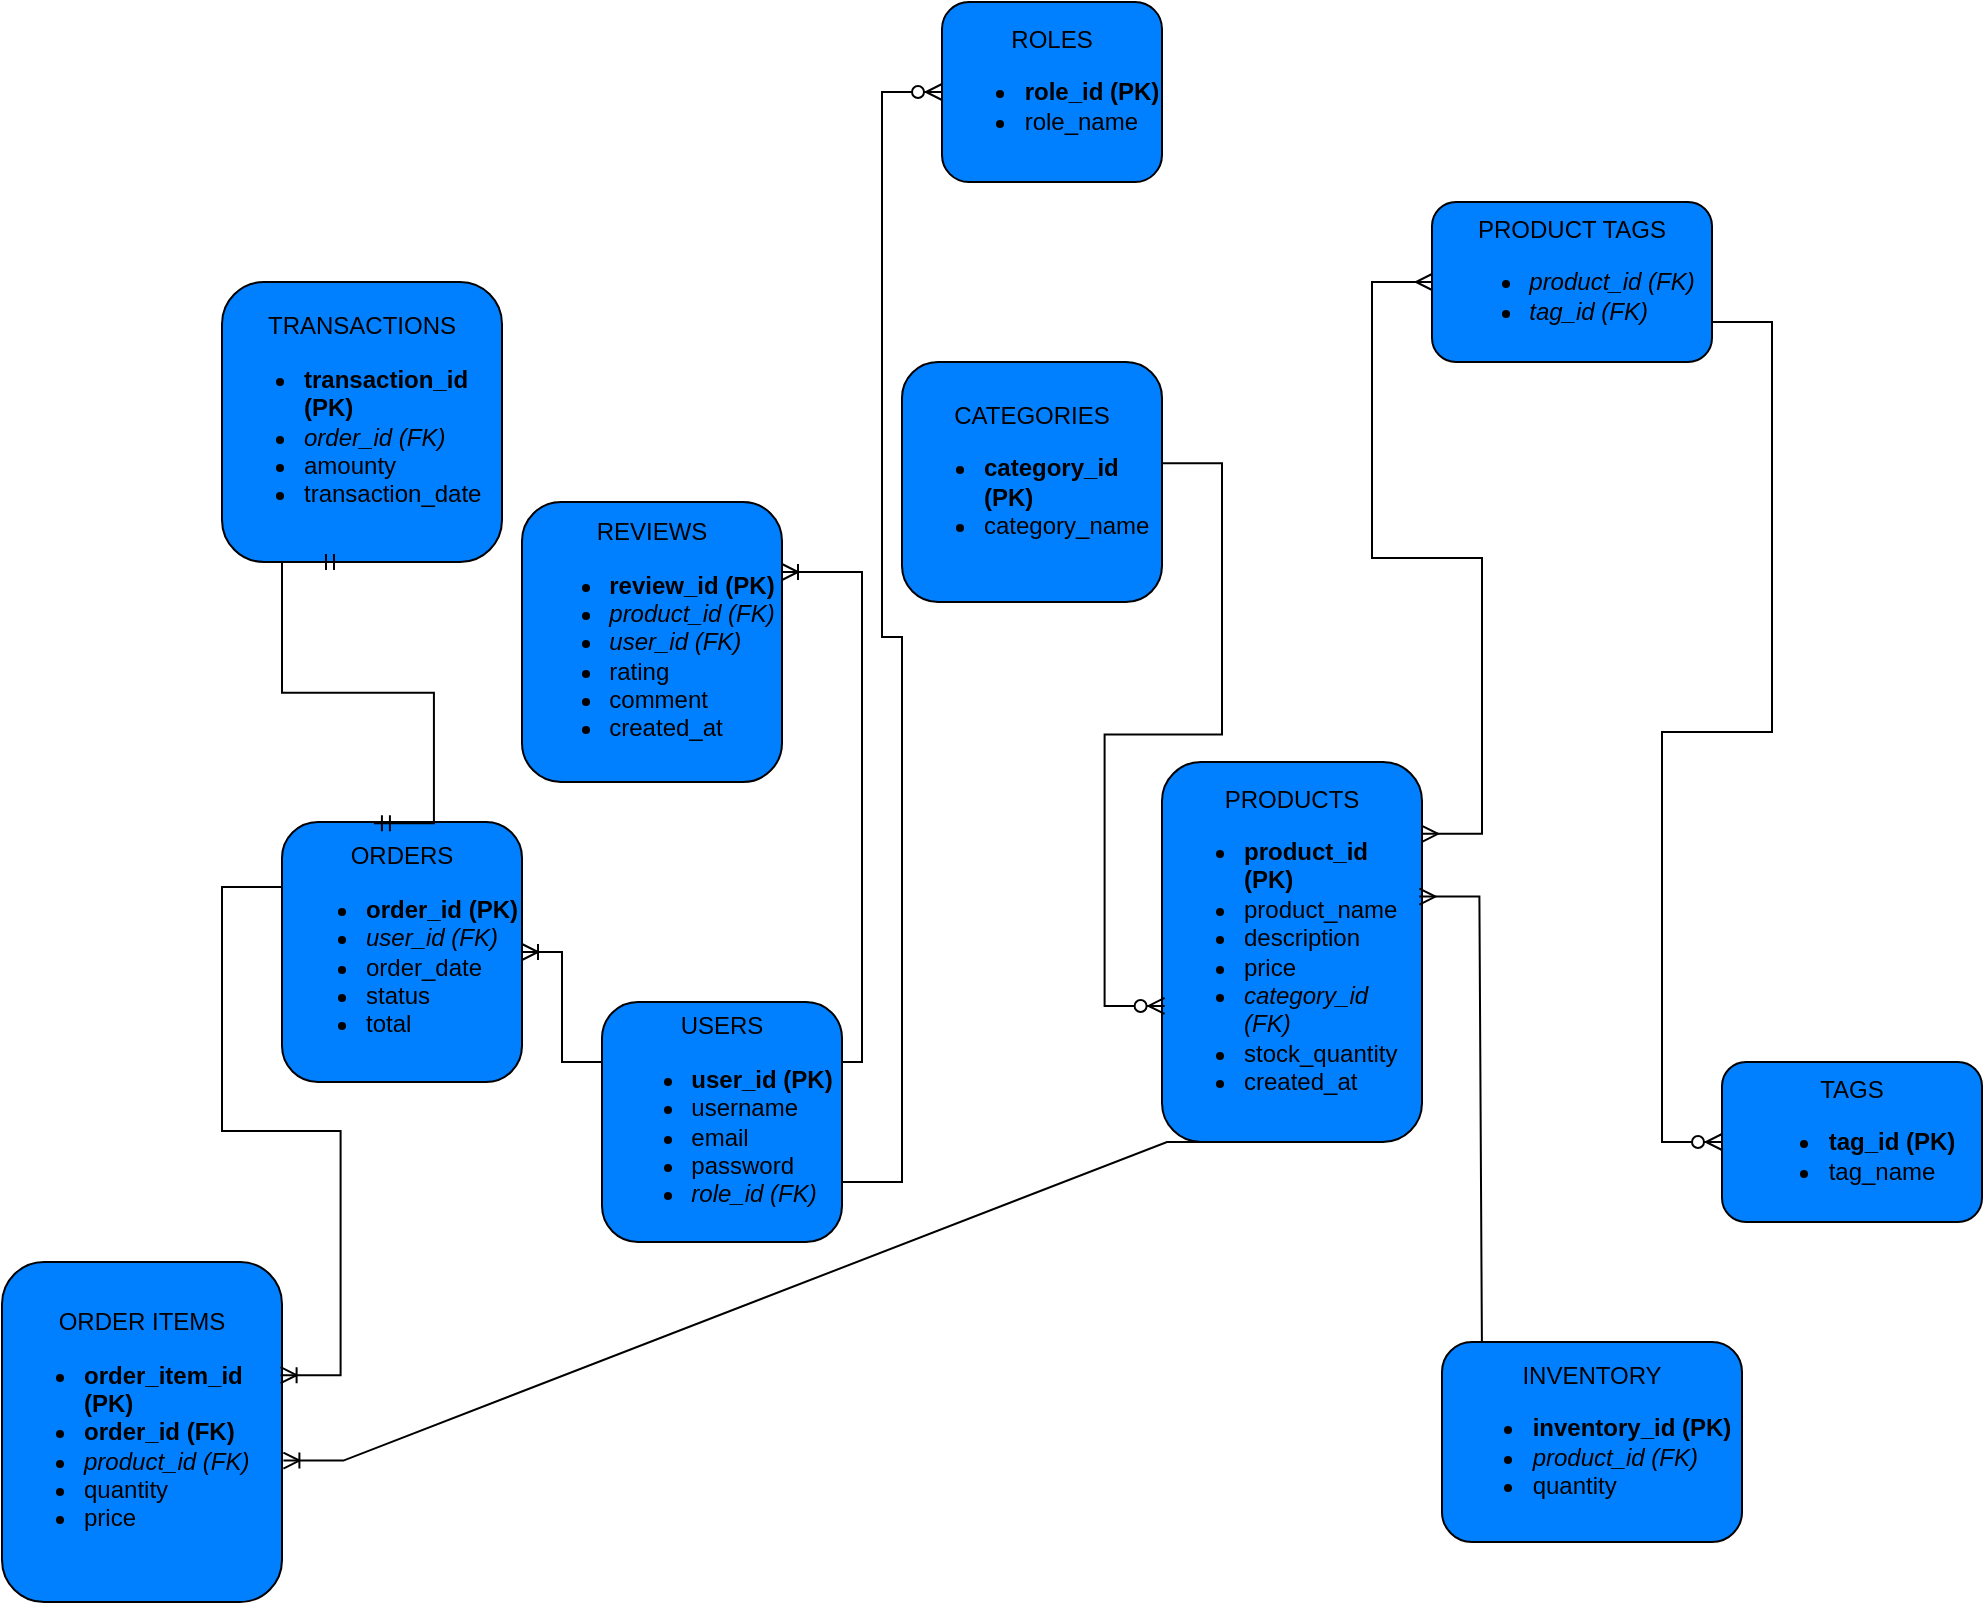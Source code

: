 <mxfile version="24.4.15" type="device">
  <diagram name="Page-1" id="vVbV1tqiZjWv4-FLOap8">
    <mxGraphModel dx="1884" dy="1554" grid="1" gridSize="10" guides="1" tooltips="1" connect="1" arrows="1" fold="1" page="1" pageScale="1" pageWidth="850" pageHeight="1100" math="0" shadow="0">
      <root>
        <mxCell id="0" />
        <mxCell id="1" parent="0" />
        <mxCell id="z5RZWzxI2RdCgdvLRSoT-8" value="ORDERS&lt;div&gt;&lt;ul&gt;&lt;li style=&quot;text-align: left;&quot;&gt;&lt;b&gt;order_id (PK)&lt;/b&gt;&lt;br&gt;&lt;/li&gt;&lt;li style=&quot;text-align: left;&quot;&gt;&lt;i&gt;user_id (FK)&lt;/i&gt;&lt;br&gt;&lt;/li&gt;&lt;li style=&quot;text-align: left;&quot;&gt;order_date&lt;br&gt;&lt;/li&gt;&lt;li style=&quot;text-align: left;&quot;&gt;status&lt;br&gt;&lt;/li&gt;&lt;li style=&quot;text-align: left;&quot;&gt;total&lt;br&gt;&lt;/li&gt;&lt;/ul&gt;&lt;/div&gt;" style="rounded=1;whiteSpace=wrap;html=1;align=center;fillColor=#007FFF;" parent="1" vertex="1">
          <mxGeometry x="-220" y="110" width="120" height="130" as="geometry" />
        </mxCell>
        <mxCell id="-SrJfZO7FAvHj0PRsC1U-12" value="" style="edgeStyle=orthogonalEdgeStyle;fontSize=12;html=1;endArrow=ERoneToMany;rounded=0;exitX=1;exitY=0.25;exitDx=0;exitDy=0;entryX=1;entryY=0.25;entryDx=0;entryDy=0;" parent="1" source="z5RZWzxI2RdCgdvLRSoT-1" target="z5RZWzxI2RdCgdvLRSoT-7" edge="1">
          <mxGeometry width="100" height="100" relative="1" as="geometry">
            <mxPoint x="200" y="340" as="sourcePoint" />
            <mxPoint x="160" y="100" as="targetPoint" />
          </mxGeometry>
        </mxCell>
        <mxCell id="z5RZWzxI2RdCgdvLRSoT-1" value="USERS&lt;div&gt;&lt;ul&gt;&lt;li style=&quot;text-align: left;&quot;&gt;&lt;b&gt;user_id (PK)&lt;/b&gt;&lt;br&gt;&lt;/li&gt;&lt;li style=&quot;text-align: left;&quot;&gt;username&lt;br&gt;&lt;/li&gt;&lt;li style=&quot;text-align: left;&quot;&gt;email&lt;br&gt;&lt;/li&gt;&lt;li style=&quot;text-align: left;&quot;&gt;password&lt;br&gt;&lt;/li&gt;&lt;li style=&quot;text-align: left;&quot;&gt;&lt;i&gt;role_id (FK)&lt;/i&gt;&lt;br&gt;&lt;/li&gt;&lt;/ul&gt;&lt;/div&gt;" style="rounded=1;whiteSpace=wrap;html=1;align=center;fillColor=#007FFF;" parent="1" vertex="1">
          <mxGeometry x="-60" y="200" width="120" height="120" as="geometry" />
        </mxCell>
        <mxCell id="z5RZWzxI2RdCgdvLRSoT-3" value="ROLES&lt;div&gt;&lt;ul&gt;&lt;li style=&quot;text-align: left;&quot;&gt;&lt;b&gt;role_id (PK)&lt;br&gt;&lt;/b&gt;&lt;/li&gt;&lt;li style=&quot;text-align: left;&quot;&gt;role_name&lt;/li&gt;&lt;/ul&gt;&lt;/div&gt;" style="rounded=1;whiteSpace=wrap;html=1;align=center;fillColor=#007FFF;" parent="1" vertex="1">
          <mxGeometry x="110" y="-300" width="110" height="90" as="geometry" />
        </mxCell>
        <mxCell id="z5RZWzxI2RdCgdvLRSoT-4" value="PRODUCTS&lt;div&gt;&lt;ul&gt;&lt;li style=&quot;text-align: left;&quot;&gt;&lt;b&gt;product_id (PK)&lt;br&gt;&lt;/b&gt;&lt;/li&gt;&lt;li style=&quot;text-align: left;&quot;&gt;product_name&lt;br&gt;&lt;/li&gt;&lt;li style=&quot;text-align: left;&quot;&gt;description&lt;br&gt;&lt;/li&gt;&lt;li style=&quot;text-align: left;&quot;&gt;price&lt;br&gt;&lt;/li&gt;&lt;li style=&quot;text-align: left;&quot;&gt;&lt;i&gt;category_id (FK)&lt;/i&gt;&lt;br&gt;&lt;/li&gt;&lt;li style=&quot;text-align: left;&quot;&gt;stock_quantity&lt;br&gt;&lt;/li&gt;&lt;li style=&quot;text-align: left;&quot;&gt;created_at&lt;br&gt;&lt;/li&gt;&lt;/ul&gt;&lt;/div&gt;" style="rounded=1;whiteSpace=wrap;html=1;align=center;fillColor=#007FFF;" parent="1" vertex="1">
          <mxGeometry x="220" y="80" width="130" height="190" as="geometry" />
        </mxCell>
        <mxCell id="z5RZWzxI2RdCgdvLRSoT-5" value="CATEGORIES&lt;div&gt;&lt;ul&gt;&lt;li style=&quot;text-align: left;&quot;&gt;&lt;b&gt;category_id (PK)&lt;br&gt;&lt;/b&gt;&lt;/li&gt;&lt;li style=&quot;text-align: left;&quot;&gt;category_name&lt;br&gt;&lt;/li&gt;&lt;/ul&gt;&lt;/div&gt;" style="rounded=1;whiteSpace=wrap;html=1;align=center;fillColor=#007FFF;" parent="1" vertex="1">
          <mxGeometry x="90" y="-120" width="130" height="120" as="geometry" />
        </mxCell>
        <mxCell id="z5RZWzxI2RdCgdvLRSoT-6" value="TAGS&lt;div&gt;&lt;ul&gt;&lt;li style=&quot;text-align: left;&quot;&gt;&lt;b&gt;tag_id (PK)&lt;/b&gt;&lt;br&gt;&lt;/li&gt;&lt;li style=&quot;text-align: left;&quot;&gt;tag_name&lt;br&gt;&lt;/li&gt;&lt;/ul&gt;&lt;/div&gt;" style="rounded=1;whiteSpace=wrap;html=1;align=center;fillColor=#007FFF;" parent="1" vertex="1">
          <mxGeometry x="500" y="230" width="130" height="80" as="geometry" />
        </mxCell>
        <mxCell id="z5RZWzxI2RdCgdvLRSoT-7" value="REVIEWS&lt;div&gt;&lt;ul&gt;&lt;li style=&quot;text-align: left;&quot;&gt;&lt;b&gt;review_id (PK)&lt;/b&gt;&lt;br&gt;&lt;/li&gt;&lt;li style=&quot;text-align: left;&quot;&gt;&lt;i&gt;product_id (FK)&lt;/i&gt;&lt;br&gt;&lt;/li&gt;&lt;li style=&quot;text-align: left;&quot;&gt;&lt;i&gt;user_id (FK)&lt;/i&gt;&lt;br&gt;&lt;/li&gt;&lt;li style=&quot;text-align: left;&quot;&gt;rating&lt;br&gt;&lt;/li&gt;&lt;li style=&quot;text-align: left;&quot;&gt;comment&lt;br&gt;&lt;/li&gt;&lt;li style=&quot;text-align: left;&quot;&gt;created_at&lt;br&gt;&lt;/li&gt;&lt;/ul&gt;&lt;/div&gt;" style="rounded=1;whiteSpace=wrap;html=1;align=center;fillColor=#007FFF;" parent="1" vertex="1">
          <mxGeometry x="-100" y="-50" width="130" height="140" as="geometry" />
        </mxCell>
        <mxCell id="z5RZWzxI2RdCgdvLRSoT-9" value="ORDER ITEMS&lt;div&gt;&lt;ul&gt;&lt;li style=&quot;text-align: left;&quot;&gt;&lt;b&gt;order_item_id (PK)&lt;/b&gt;&lt;br&gt;&lt;/li&gt;&lt;li style=&quot;text-align: left;&quot;&gt;&lt;span style=&quot;background-color: initial;&quot;&gt;&lt;b&gt;order_id (FK)&lt;/b&gt;&lt;/span&gt;&lt;/li&gt;&lt;li style=&quot;text-align: left;&quot;&gt;&lt;i&gt;product_id (FK)&lt;/i&gt;&lt;br&gt;&lt;/li&gt;&lt;li style=&quot;text-align: left;&quot;&gt;quantity&lt;br&gt;&lt;/li&gt;&lt;li style=&quot;text-align: left;&quot;&gt;price&lt;br&gt;&lt;/li&gt;&lt;/ul&gt;&lt;/div&gt;" style="rounded=1;whiteSpace=wrap;html=1;align=center;fillColor=#007FFF;" parent="1" vertex="1">
          <mxGeometry x="-360" y="330" width="140" height="170" as="geometry" />
        </mxCell>
        <mxCell id="z5RZWzxI2RdCgdvLRSoT-10" value="INVENTORY&lt;div&gt;&lt;ul&gt;&lt;li style=&quot;text-align: left;&quot;&gt;&lt;b&gt;inventory_id (PK)&lt;/b&gt;&lt;br&gt;&lt;/li&gt;&lt;li style=&quot;text-align: left;&quot;&gt;&lt;i&gt;product_id (FK)&lt;/i&gt;&lt;br&gt;&lt;/li&gt;&lt;li style=&quot;text-align: left;&quot;&gt;quantity&lt;/li&gt;&lt;/ul&gt;&lt;/div&gt;" style="rounded=1;whiteSpace=wrap;html=1;align=center;fillColor=#007FFF;" parent="1" vertex="1">
          <mxGeometry x="360" y="370" width="150" height="100" as="geometry" />
        </mxCell>
        <mxCell id="z5RZWzxI2RdCgdvLRSoT-11" value="TRANSACTIONS&lt;div&gt;&lt;ul&gt;&lt;li style=&quot;text-align: left;&quot;&gt;&lt;b&gt;transaction_id (PK)&lt;/b&gt;&lt;br&gt;&lt;/li&gt;&lt;li style=&quot;text-align: left;&quot;&gt;&lt;i&gt;order_id (FK)&lt;/i&gt;&lt;br&gt;&lt;/li&gt;&lt;li style=&quot;text-align: left;&quot;&gt;&lt;span class=&quot;hljs-deletion&quot;&gt;amounty&lt;/span&gt;&lt;/li&gt;&lt;li style=&quot;text-align: left;&quot;&gt;&lt;span class=&quot;hljs-deletion&quot;&gt;transaction_date&lt;br&gt;&lt;/span&gt;&lt;/li&gt;&lt;/ul&gt;&lt;/div&gt;" style="rounded=1;whiteSpace=wrap;html=1;align=center;fillColor=#007FFF;" parent="1" vertex="1">
          <mxGeometry x="-250" y="-160" width="140" height="140" as="geometry" />
        </mxCell>
        <mxCell id="z5RZWzxI2RdCgdvLRSoT-12" value="PRODUCT TAGS&lt;div&gt;&lt;ul&gt;&lt;li style=&quot;text-align: left;&quot;&gt;&lt;i&gt;product_id (FK)&lt;/i&gt;&lt;br&gt;&lt;/li&gt;&lt;li style=&quot;text-align: left;&quot;&gt;&lt;i&gt;tag_id (FK)&lt;/i&gt;&lt;br&gt;&lt;/li&gt;&lt;/ul&gt;&lt;/div&gt;" style="rounded=1;whiteSpace=wrap;html=1;align=center;fillColor=#007FFF;" parent="1" vertex="1">
          <mxGeometry x="355" y="-200" width="140" height="80" as="geometry" />
        </mxCell>
        <mxCell id="z5RZWzxI2RdCgdvLRSoT-82" value="" style="edgeStyle=entityRelationEdgeStyle;fontSize=12;html=1;endArrow=ERzeroToMany;endFill=1;rounded=0;exitX=1;exitY=0.75;exitDx=0;exitDy=0;entryX=0;entryY=0.5;entryDx=0;entryDy=0;" parent="1" source="z5RZWzxI2RdCgdvLRSoT-1" target="z5RZWzxI2RdCgdvLRSoT-3" edge="1">
          <mxGeometry width="100" height="100" relative="1" as="geometry">
            <mxPoint x="233.36" y="354.36" as="sourcePoint" />
            <mxPoint x="240" y="50" as="targetPoint" />
            <Array as="points">
              <mxPoint x="170" y="214" />
              <mxPoint x="170" y="215" />
            </Array>
          </mxGeometry>
        </mxCell>
        <mxCell id="z5RZWzxI2RdCgdvLRSoT-87" value="" style="edgeStyle=entityRelationEdgeStyle;fontSize=12;html=1;endArrow=ERzeroToMany;endFill=1;rounded=0;exitX=1;exitY=0.422;exitDx=0;exitDy=0;exitPerimeter=0;entryX=0.01;entryY=0.642;entryDx=0;entryDy=0;entryPerimeter=0;" parent="1" source="z5RZWzxI2RdCgdvLRSoT-5" target="z5RZWzxI2RdCgdvLRSoT-4" edge="1">
          <mxGeometry width="100" height="100" relative="1" as="geometry">
            <mxPoint x="190" y="430" as="sourcePoint" />
            <mxPoint x="240" y="290" as="targetPoint" />
          </mxGeometry>
        </mxCell>
        <mxCell id="z5RZWzxI2RdCgdvLRSoT-88" value="" style="edgeStyle=entityRelationEdgeStyle;fontSize=12;html=1;endArrow=ERmany;startArrow=ERmany;rounded=0;entryX=0;entryY=0.5;entryDx=0;entryDy=0;exitX=1;exitY=0.189;exitDx=0;exitDy=0;exitPerimeter=0;" parent="1" source="z5RZWzxI2RdCgdvLRSoT-4" target="z5RZWzxI2RdCgdvLRSoT-12" edge="1">
          <mxGeometry width="100" height="100" relative="1" as="geometry">
            <mxPoint x="330" y="300" as="sourcePoint" />
            <mxPoint x="430" y="200" as="targetPoint" />
            <Array as="points">
              <mxPoint x="380" y="310" />
              <mxPoint x="380" y="310" />
            </Array>
          </mxGeometry>
        </mxCell>
        <mxCell id="z5RZWzxI2RdCgdvLRSoT-89" value="" style="edgeStyle=entityRelationEdgeStyle;fontSize=12;html=1;endArrow=ERzeroToMany;endFill=1;rounded=0;entryX=0;entryY=0.5;entryDx=0;entryDy=0;exitX=1;exitY=0.75;exitDx=0;exitDy=0;" parent="1" source="z5RZWzxI2RdCgdvLRSoT-12" target="z5RZWzxI2RdCgdvLRSoT-6" edge="1">
          <mxGeometry width="100" height="100" relative="1" as="geometry">
            <mxPoint x="330" y="300" as="sourcePoint" />
            <mxPoint x="430" y="200" as="targetPoint" />
          </mxGeometry>
        </mxCell>
        <mxCell id="-SrJfZO7FAvHj0PRsC1U-14" value="" style="edgeStyle=elbowEdgeStyle;fontSize=12;html=1;endArrow=ERoneToMany;rounded=0;entryX=1;entryY=0.5;entryDx=0;entryDy=0;exitX=0;exitY=0.25;exitDx=0;exitDy=0;" parent="1" source="z5RZWzxI2RdCgdvLRSoT-1" target="z5RZWzxI2RdCgdvLRSoT-8" edge="1">
          <mxGeometry width="100" height="100" relative="1" as="geometry">
            <mxPoint x="120" y="340" as="sourcePoint" />
            <mxPoint x="-83" y="268" as="targetPoint" />
          </mxGeometry>
        </mxCell>
        <mxCell id="-SrJfZO7FAvHj0PRsC1U-16" value="" style="edgeStyle=entityRelationEdgeStyle;fontSize=12;html=1;endArrow=ERoneToMany;rounded=0;entryX=0.995;entryY=0.333;entryDx=0;entryDy=0;entryPerimeter=0;exitX=0;exitY=0.25;exitDx=0;exitDy=0;" parent="1" source="z5RZWzxI2RdCgdvLRSoT-8" target="z5RZWzxI2RdCgdvLRSoT-9" edge="1">
          <mxGeometry width="100" height="100" relative="1" as="geometry">
            <mxPoint x="-200" y="540" as="sourcePoint" />
            <mxPoint x="-100" y="440" as="targetPoint" />
          </mxGeometry>
        </mxCell>
        <mxCell id="-SrJfZO7FAvHj0PRsC1U-17" value="" style="edgeStyle=entityRelationEdgeStyle;fontSize=12;html=1;endArrow=ERoneToMany;rounded=0;entryX=1.005;entryY=0.584;entryDx=0;entryDy=0;entryPerimeter=0;exitX=0.25;exitY=1;exitDx=0;exitDy=0;" parent="1" source="z5RZWzxI2RdCgdvLRSoT-4" target="z5RZWzxI2RdCgdvLRSoT-9" edge="1">
          <mxGeometry width="100" height="100" relative="1" as="geometry">
            <mxPoint x="360" y="330" as="sourcePoint" />
            <mxPoint x="20" y="530" as="targetPoint" />
          </mxGeometry>
        </mxCell>
        <mxCell id="-SrJfZO7FAvHj0PRsC1U-18" value="" style="edgeStyle=entityRelationEdgeStyle;fontSize=12;html=1;endArrow=ERmany;rounded=0;entryX=0.99;entryY=0.354;entryDx=0;entryDy=0;exitX=0.333;exitY=0;exitDx=0;exitDy=0;exitPerimeter=0;entryPerimeter=0;" parent="1" source="z5RZWzxI2RdCgdvLRSoT-10" target="z5RZWzxI2RdCgdvLRSoT-4" edge="1">
          <mxGeometry width="100" height="100" relative="1" as="geometry">
            <mxPoint x="80" y="460" as="sourcePoint" />
            <mxPoint x="180" y="360" as="targetPoint" />
            <Array as="points">
              <mxPoint x="330" y="380" />
            </Array>
          </mxGeometry>
        </mxCell>
        <mxCell id="-SrJfZO7FAvHj0PRsC1U-19" value="" style="edgeStyle=entityRelationEdgeStyle;fontSize=12;html=1;endArrow=ERmandOne;startArrow=ERmandOne;rounded=0;exitX=0.383;exitY=0.005;exitDx=0;exitDy=0;exitPerimeter=0;" parent="1" source="z5RZWzxI2RdCgdvLRSoT-8" edge="1">
          <mxGeometry width="100" height="100" relative="1" as="geometry">
            <mxPoint x="-170" y="100" as="sourcePoint" />
            <mxPoint x="-190" y="-20" as="targetPoint" />
          </mxGeometry>
        </mxCell>
      </root>
    </mxGraphModel>
  </diagram>
</mxfile>

